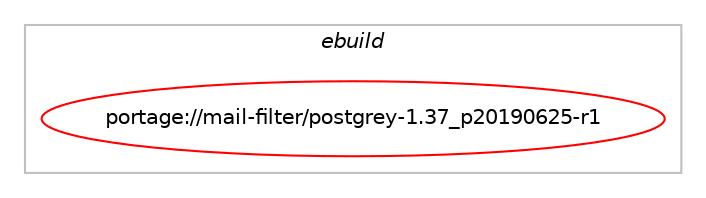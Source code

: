 digraph prolog {

# *************
# Graph options
# *************

newrank=true;
concentrate=true;
compound=true;
graph [rankdir=LR,fontname=Helvetica,fontsize=10,ranksep=1.5];#, ranksep=2.5, nodesep=0.2];
edge  [arrowhead=vee];
node  [fontname=Helvetica,fontsize=10];

# **********
# The ebuild
# **********

subgraph cluster_leftcol {
color=gray;
label=<<i>ebuild</i>>;
id [label="portage://mail-filter/postgrey-1.37_p20190625-r1", color=red, width=4, href="../mail-filter/postgrey-1.37_p20190625-r1.svg"];
}

# ****************
# The dependencies
# ****************

subgraph cluster_midcol {
color=gray;
label=<<i>dependencies</i>>;
subgraph cluster_compile {
fillcolor="#eeeeee";
style=filled;
label=<<i>compile</i>>;
# *** BEGIN UNKNOWN DEPENDENCY TYPE (TODO) ***
# id -> equal(package_dependency(portage://mail-filter/postgrey-1.37_p20190625-r1,install,no,acct-group,postgrey,none,[,,],[],[]))
# *** END UNKNOWN DEPENDENCY TYPE (TODO) ***

# *** BEGIN UNKNOWN DEPENDENCY TYPE (TODO) ***
# id -> equal(package_dependency(portage://mail-filter/postgrey-1.37_p20190625-r1,install,no,acct-user,postgrey,none,[,,],[],[]))
# *** END UNKNOWN DEPENDENCY TYPE (TODO) ***

}
subgraph cluster_compileandrun {
fillcolor="#eeeeee";
style=filled;
label=<<i>compile and run</i>>;
}
subgraph cluster_run {
fillcolor="#eeeeee";
style=filled;
label=<<i>run</i>>;
# *** BEGIN UNKNOWN DEPENDENCY TYPE (TODO) ***
# id -> equal(use_conditional_group(positive,selinux,portage://mail-filter/postgrey-1.37_p20190625-r1,[package_dependency(portage://mail-filter/postgrey-1.37_p20190625-r1,run,no,sec-policy,selinux-postgrey,none,[,,],[],[])]))
# *** END UNKNOWN DEPENDENCY TYPE (TODO) ***

# *** BEGIN UNKNOWN DEPENDENCY TYPE (TODO) ***
# id -> equal(package_dependency(portage://mail-filter/postgrey-1.37_p20190625-r1,run,no,acct-group,postgrey,none,[,,],[],[]))
# *** END UNKNOWN DEPENDENCY TYPE (TODO) ***

# *** BEGIN UNKNOWN DEPENDENCY TYPE (TODO) ***
# id -> equal(package_dependency(portage://mail-filter/postgrey-1.37_p20190625-r1,run,no,acct-user,postgrey,none,[,,],[],[]))
# *** END UNKNOWN DEPENDENCY TYPE (TODO) ***

# *** BEGIN UNKNOWN DEPENDENCY TYPE (TODO) ***
# id -> equal(package_dependency(portage://mail-filter/postgrey-1.37_p20190625-r1,run,no,dev-lang,perl,greaterequal,[5.6.0,,,5.6.0],[],[]))
# *** END UNKNOWN DEPENDENCY TYPE (TODO) ***

# *** BEGIN UNKNOWN DEPENDENCY TYPE (TODO) ***
# id -> equal(package_dependency(portage://mail-filter/postgrey-1.37_p20190625-r1,run,no,dev-perl,BerkeleyDB,none,[,,],[],[]))
# *** END UNKNOWN DEPENDENCY TYPE (TODO) ***

# *** BEGIN UNKNOWN DEPENDENCY TYPE (TODO) ***
# id -> equal(package_dependency(portage://mail-filter/postgrey-1.37_p20190625-r1,run,no,dev-perl,IO-Multiplex,none,[,,],[],[]))
# *** END UNKNOWN DEPENDENCY TYPE (TODO) ***

# *** BEGIN UNKNOWN DEPENDENCY TYPE (TODO) ***
# id -> equal(package_dependency(portage://mail-filter/postgrey-1.37_p20190625-r1,run,no,dev-perl,Net-DNS,none,[,,],[],[]))
# *** END UNKNOWN DEPENDENCY TYPE (TODO) ***

# *** BEGIN UNKNOWN DEPENDENCY TYPE (TODO) ***
# id -> equal(package_dependency(portage://mail-filter/postgrey-1.37_p20190625-r1,run,no,dev-perl,Net-RBLClient,none,[,,],[],[]))
# *** END UNKNOWN DEPENDENCY TYPE (TODO) ***

# *** BEGIN UNKNOWN DEPENDENCY TYPE (TODO) ***
# id -> equal(package_dependency(portage://mail-filter/postgrey-1.37_p20190625-r1,run,no,dev-perl,Net-Server,none,[,,],[],[]))
# *** END UNKNOWN DEPENDENCY TYPE (TODO) ***

# *** BEGIN UNKNOWN DEPENDENCY TYPE (TODO) ***
# id -> equal(package_dependency(portage://mail-filter/postgrey-1.37_p20190625-r1,run,no,dev-perl,NetAddr-IP,none,[,,],[],[]))
# *** END UNKNOWN DEPENDENCY TYPE (TODO) ***

# *** BEGIN UNKNOWN DEPENDENCY TYPE (TODO) ***
# id -> equal(package_dependency(portage://mail-filter/postgrey-1.37_p20190625-r1,run,no,dev-perl,Parse-Syslog,none,[,,],[],[]))
# *** END UNKNOWN DEPENDENCY TYPE (TODO) ***

# *** BEGIN UNKNOWN DEPENDENCY TYPE (TODO) ***
# id -> equal(package_dependency(portage://mail-filter/postgrey-1.37_p20190625-r1,run,no,sys-libs,db,greaterequal,[4.1,,,4.1],[],[]))
# *** END UNKNOWN DEPENDENCY TYPE (TODO) ***

# *** BEGIN UNKNOWN DEPENDENCY TYPE (TODO) ***
# id -> equal(package_dependency(portage://mail-filter/postgrey-1.37_p20190625-r1,run,no,virtual,perl-Digest-SHA,none,[,,],[],[]))
# *** END UNKNOWN DEPENDENCY TYPE (TODO) ***

}
}

# **************
# The candidates
# **************

subgraph cluster_choices {
rank=same;
color=gray;
label=<<i>candidates</i>>;

}

}
